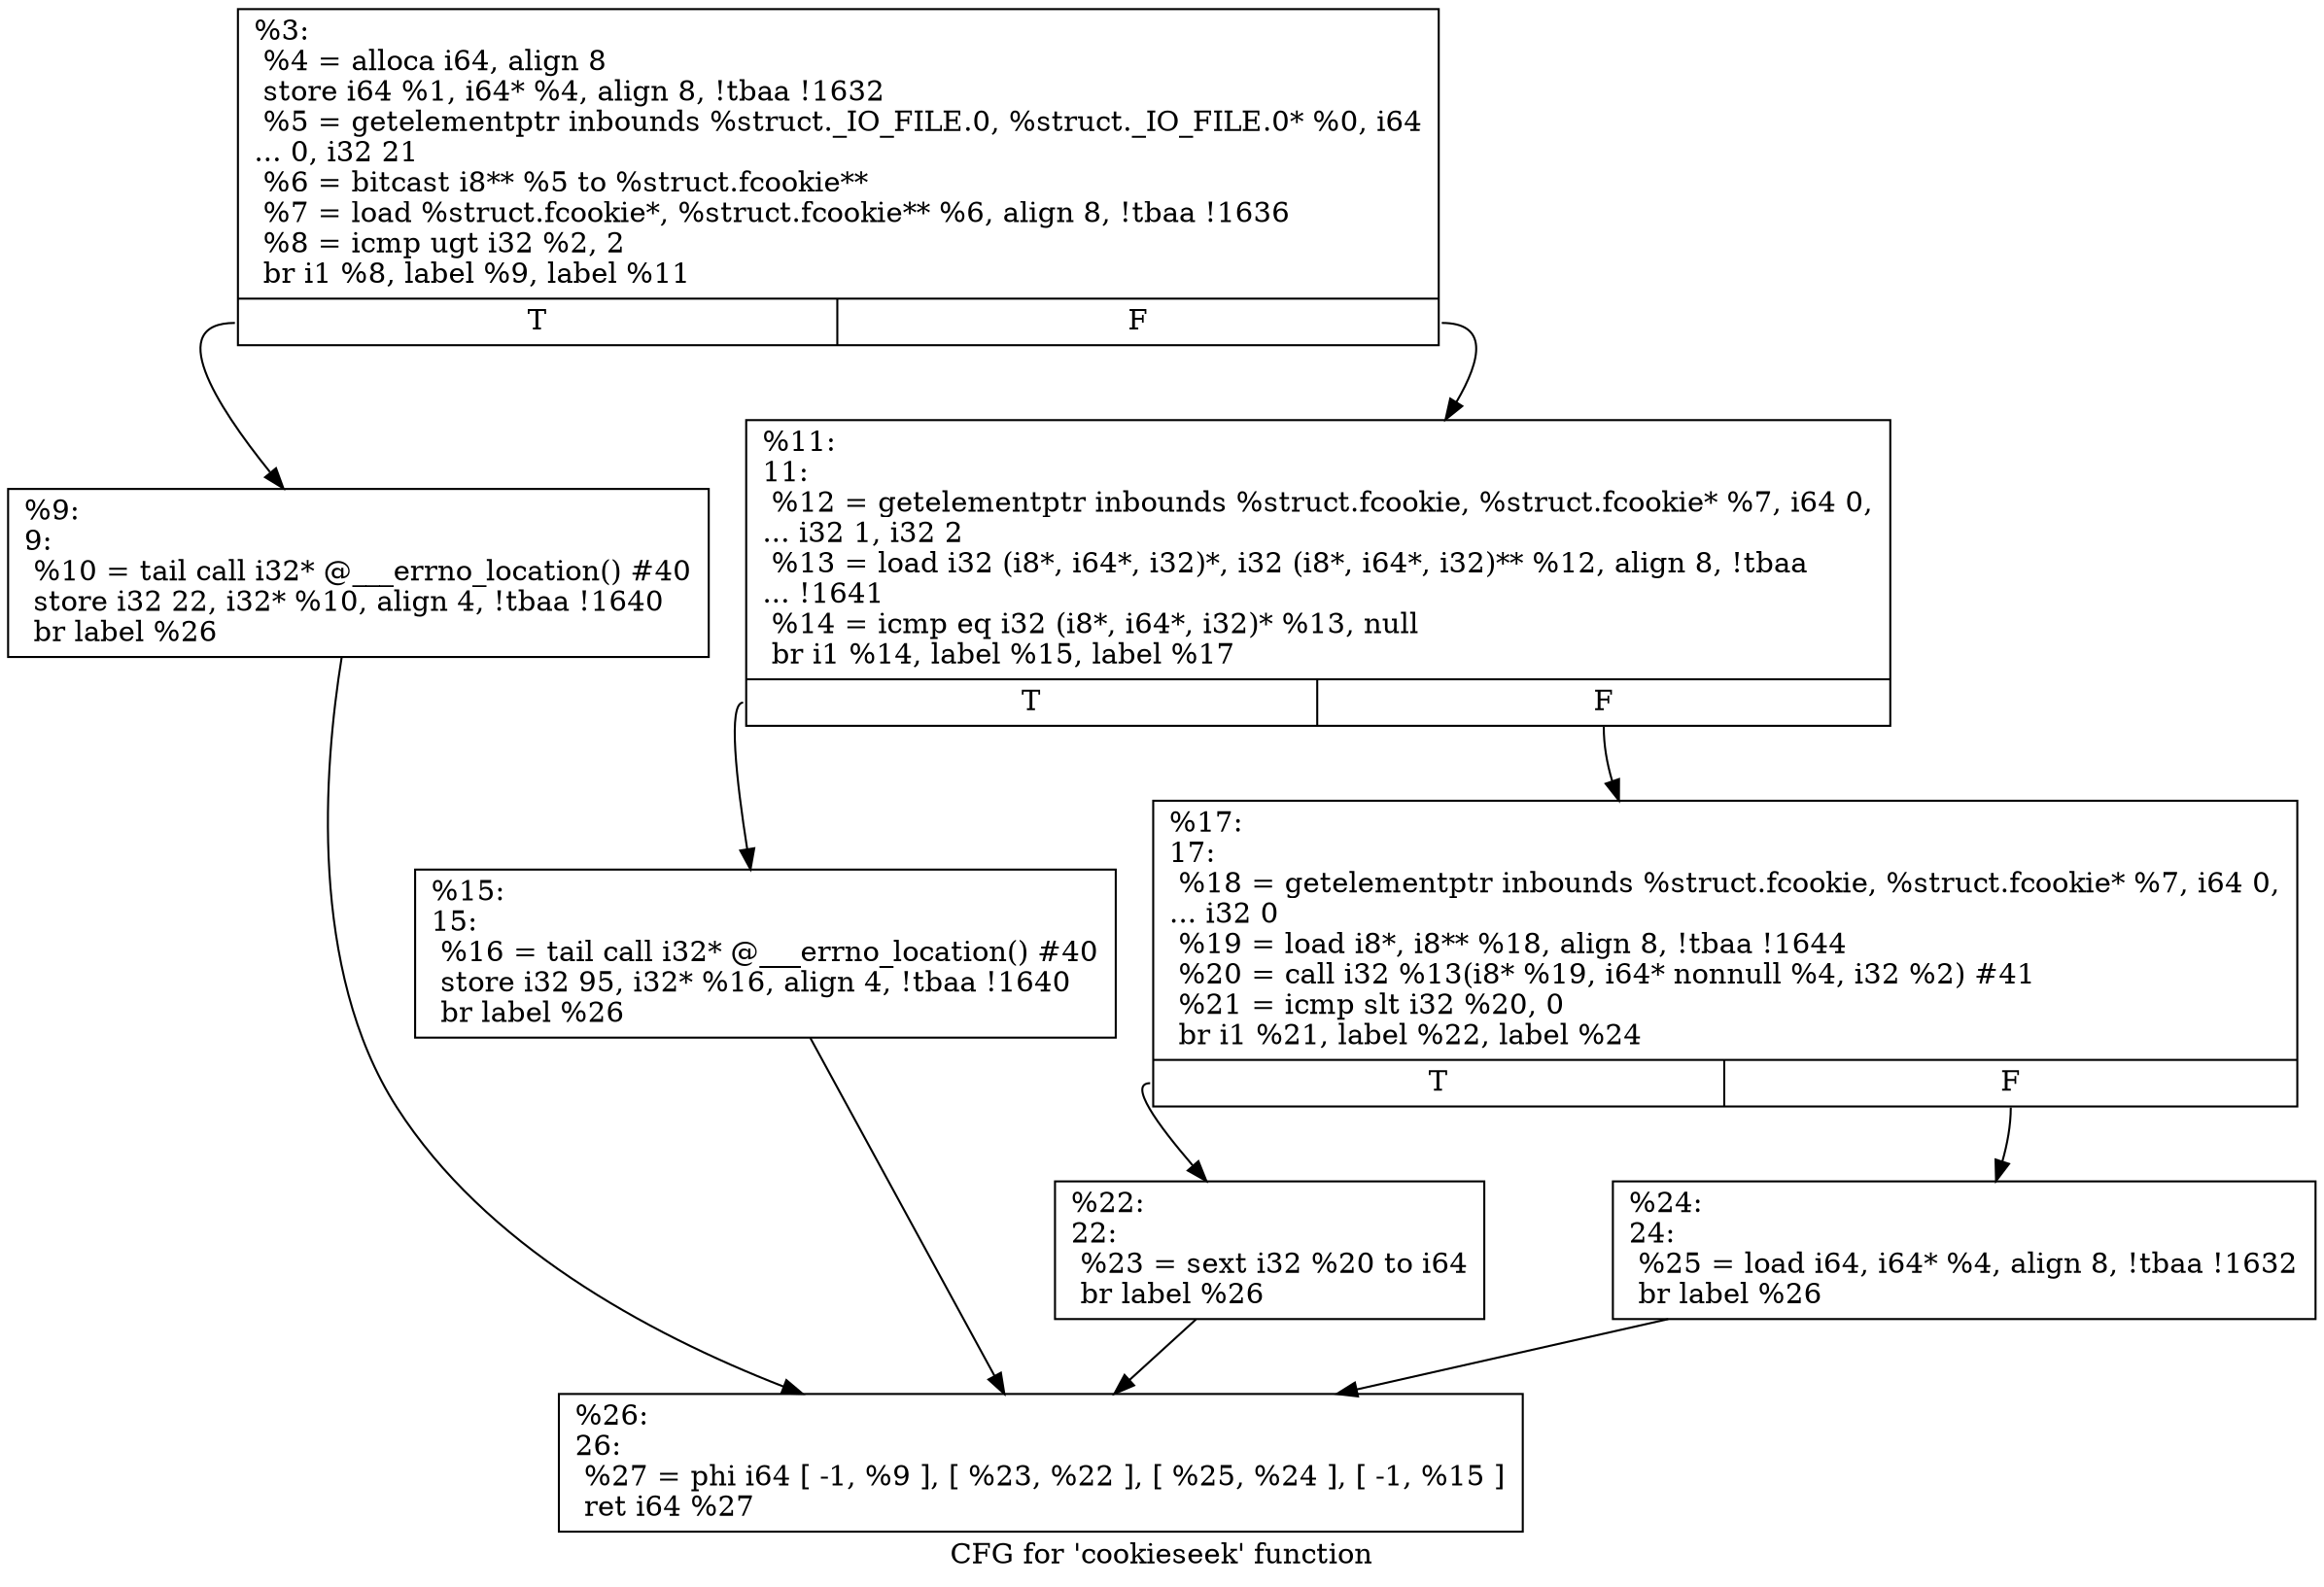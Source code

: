 digraph "CFG for 'cookieseek' function" {
	label="CFG for 'cookieseek' function";

	Node0x1d74f30 [shape=record,label="{%3:\l  %4 = alloca i64, align 8\l  store i64 %1, i64* %4, align 8, !tbaa !1632\l  %5 = getelementptr inbounds %struct._IO_FILE.0, %struct._IO_FILE.0* %0, i64\l... 0, i32 21\l  %6 = bitcast i8** %5 to %struct.fcookie**\l  %7 = load %struct.fcookie*, %struct.fcookie** %6, align 8, !tbaa !1636\l  %8 = icmp ugt i32 %2, 2\l  br i1 %8, label %9, label %11\l|{<s0>T|<s1>F}}"];
	Node0x1d74f30:s0 -> Node0x1d74f80;
	Node0x1d74f30:s1 -> Node0x1d74fd0;
	Node0x1d74f80 [shape=record,label="{%9:\l9:                                                \l  %10 = tail call i32* @___errno_location() #40\l  store i32 22, i32* %10, align 4, !tbaa !1640\l  br label %26\l}"];
	Node0x1d74f80 -> Node0x1d75160;
	Node0x1d74fd0 [shape=record,label="{%11:\l11:                                               \l  %12 = getelementptr inbounds %struct.fcookie, %struct.fcookie* %7, i64 0,\l... i32 1, i32 2\l  %13 = load i32 (i8*, i64*, i32)*, i32 (i8*, i64*, i32)** %12, align 8, !tbaa\l... !1641\l  %14 = icmp eq i32 (i8*, i64*, i32)* %13, null\l  br i1 %14, label %15, label %17\l|{<s0>T|<s1>F}}"];
	Node0x1d74fd0:s0 -> Node0x1d75020;
	Node0x1d74fd0:s1 -> Node0x1d75070;
	Node0x1d75020 [shape=record,label="{%15:\l15:                                               \l  %16 = tail call i32* @___errno_location() #40\l  store i32 95, i32* %16, align 4, !tbaa !1640\l  br label %26\l}"];
	Node0x1d75020 -> Node0x1d75160;
	Node0x1d75070 [shape=record,label="{%17:\l17:                                               \l  %18 = getelementptr inbounds %struct.fcookie, %struct.fcookie* %7, i64 0,\l... i32 0\l  %19 = load i8*, i8** %18, align 8, !tbaa !1644\l  %20 = call i32 %13(i8* %19, i64* nonnull %4, i32 %2) #41\l  %21 = icmp slt i32 %20, 0\l  br i1 %21, label %22, label %24\l|{<s0>T|<s1>F}}"];
	Node0x1d75070:s0 -> Node0x1d750c0;
	Node0x1d75070:s1 -> Node0x1d75110;
	Node0x1d750c0 [shape=record,label="{%22:\l22:                                               \l  %23 = sext i32 %20 to i64\l  br label %26\l}"];
	Node0x1d750c0 -> Node0x1d75160;
	Node0x1d75110 [shape=record,label="{%24:\l24:                                               \l  %25 = load i64, i64* %4, align 8, !tbaa !1632\l  br label %26\l}"];
	Node0x1d75110 -> Node0x1d75160;
	Node0x1d75160 [shape=record,label="{%26:\l26:                                               \l  %27 = phi i64 [ -1, %9 ], [ %23, %22 ], [ %25, %24 ], [ -1, %15 ]\l  ret i64 %27\l}"];
}
